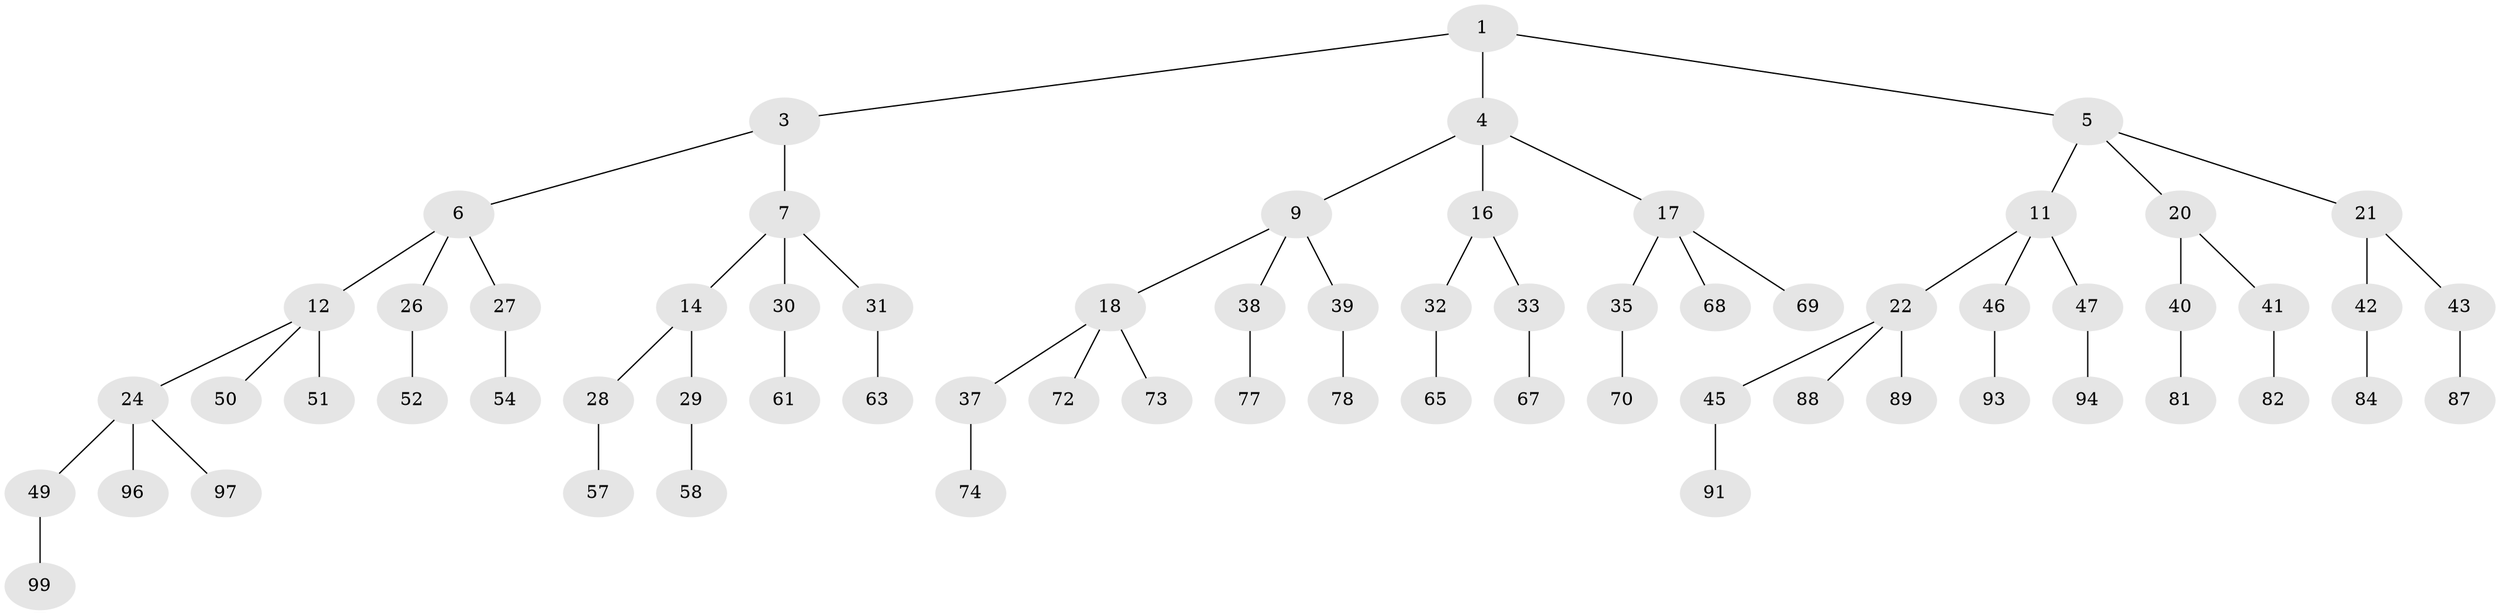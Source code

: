 // original degree distribution, {2: 0.02, 3: 0.48, 1: 0.5}
// Generated by graph-tools (version 1.1) at 2025/11/02/21/25 10:11:11]
// undirected, 67 vertices, 66 edges
graph export_dot {
graph [start="1"]
  node [color=gray90,style=filled];
  1 [super="+2"];
  3 [latent=1];
  4 [latent=0.5,super="+8"];
  5 [latent=0.5,super="+10"];
  6 [latent=0.5,super="+13"];
  7 [latent=0.5,super="+15"];
  9 [latent=0.333333,super="+19"];
  11 [latent=0.333333,super="+23"];
  12 [latent=0.333333,super="+25"];
  14 [latent=0.333333];
  16 [latent=0.25];
  17 [latent=0.25,super="+34"];
  18 [latent=0.25,super="+36"];
  20 [latent=0.25];
  21 [latent=0.25];
  22 [latent=0.25,super="+44"];
  24 [latent=0.25,super="+48"];
  26 [latent=0.25,super="+53"];
  27 [latent=0.25,super="+55"];
  28 [latent=0.25,super="+56"];
  29 [latent=0.25,super="+59"];
  30 [latent=0.25,super="+60"];
  31 [latent=0.25,super="+62"];
  32 [latent=0.2,super="+64"];
  33 [latent=0.2,super="+66"];
  35 [latent=0.2,super="+71"];
  37 [latent=0.2,super="+75"];
  38 [latent=0.2,super="+76"];
  39 [latent=0.2,super="+79"];
  40 [latent=0.2,super="+80"];
  41 [latent=0.2,super="+83"];
  42 [latent=0.2,super="+85"];
  43 [latent=0.2,super="+86"];
  45 [latent=0.2,super="+90"];
  46 [latent=0.2,super="+92"];
  47 [latent=0.2,super="+95"];
  49 [latent=0.2,super="+98"];
  50 [latent=0.2,super="+100"];
  51 [latent=0.2];
  52 [latent=0.2];
  54 [latent=0.2];
  57 [latent=0.2];
  58 [latent=0.2];
  61 [latent=0.2];
  63 [latent=0.2];
  65 [latent=0.166667];
  67 [latent=0.166667];
  68 [latent=0.166667];
  69 [latent=0.166667];
  70 [latent=0.166667];
  72 [latent=0.166667];
  73 [latent=0.166667];
  74 [latent=0.166667];
  77 [latent=0.166667];
  78 [latent=0.166667];
  81 [latent=0.166667];
  82 [latent=0.166667];
  84 [latent=0.166667];
  87 [latent=0.166667];
  88 [latent=0.166667];
  89 [latent=0.166667];
  91 [latent=0.166667];
  93 [latent=0.166667];
  94 [latent=0.166667];
  96 [latent=0.166667];
  97 [latent=0.166667];
  99 [latent=0.166667];
  1 -- 3;
  1 -- 4;
  1 -- 5;
  3 -- 6;
  3 -- 7;
  4 -- 9;
  4 -- 16;
  4 -- 17;
  5 -- 11;
  5 -- 21;
  5 -- 20;
  6 -- 12;
  6 -- 26;
  6 -- 27;
  7 -- 14;
  7 -- 31;
  7 -- 30;
  9 -- 18;
  9 -- 38;
  9 -- 39;
  11 -- 22;
  11 -- 46;
  11 -- 47;
  12 -- 24;
  12 -- 50;
  12 -- 51;
  14 -- 28;
  14 -- 29;
  16 -- 32;
  16 -- 33;
  17 -- 35;
  17 -- 68;
  17 -- 69;
  18 -- 37;
  18 -- 72;
  18 -- 73;
  20 -- 40;
  20 -- 41;
  21 -- 42;
  21 -- 43;
  22 -- 45;
  22 -- 88;
  22 -- 89;
  24 -- 49;
  24 -- 97;
  24 -- 96;
  26 -- 52;
  27 -- 54;
  28 -- 57;
  29 -- 58;
  30 -- 61;
  31 -- 63;
  32 -- 65;
  33 -- 67;
  35 -- 70;
  37 -- 74;
  38 -- 77;
  39 -- 78;
  40 -- 81;
  41 -- 82;
  42 -- 84;
  43 -- 87;
  45 -- 91;
  46 -- 93;
  47 -- 94;
  49 -- 99;
}
